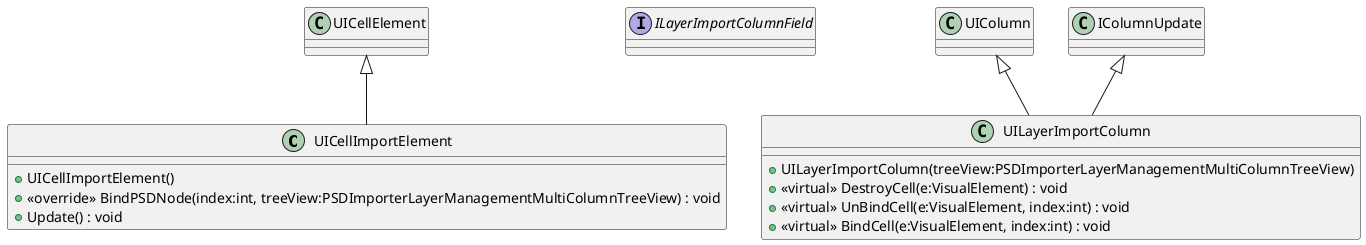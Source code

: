 @startuml
class UICellImportElement {
    + UICellImportElement()
    + <<override>> BindPSDNode(index:int, treeView:PSDImporterLayerManagementMultiColumnTreeView) : void
    + Update() : void
}
interface ILayerImportColumnField {
}
class UILayerImportColumn {
    + UILayerImportColumn(treeView:PSDImporterLayerManagementMultiColumnTreeView)
    + <<virtual>> DestroyCell(e:VisualElement) : void
    + <<virtual>> UnBindCell(e:VisualElement, index:int) : void
    + <<virtual>> BindCell(e:VisualElement, index:int) : void
}
UICellElement <|-- UICellImportElement
UIColumn <|-- UILayerImportColumn
IColumnUpdate <|-- UILayerImportColumn
@enduml
